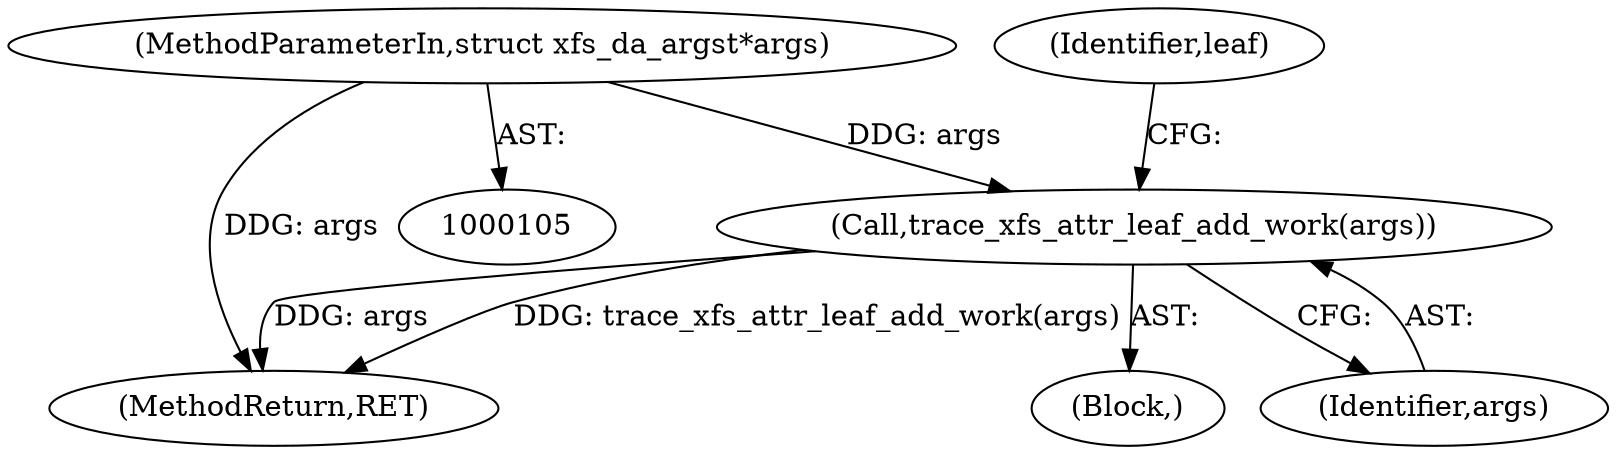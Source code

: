 digraph "0_linux_8275cdd0e7ac550dcce2b3ef6d2fb3b808c1ae59_2@pointer" {
"1000108" [label="(MethodParameterIn,struct xfs_da_args\t*args)"];
"1000118" [label="(Call,trace_xfs_attr_leaf_add_work(args))"];
"1000108" [label="(MethodParameterIn,struct xfs_da_args\t*args)"];
"1000118" [label="(Call,trace_xfs_attr_leaf_add_work(args))"];
"1000121" [label="(Identifier,leaf)"];
"1000662" [label="(MethodReturn,RET)"];
"1000110" [label="(Block,)"];
"1000119" [label="(Identifier,args)"];
"1000108" -> "1000105"  [label="AST: "];
"1000108" -> "1000662"  [label="DDG: args"];
"1000108" -> "1000118"  [label="DDG: args"];
"1000118" -> "1000110"  [label="AST: "];
"1000118" -> "1000119"  [label="CFG: "];
"1000119" -> "1000118"  [label="AST: "];
"1000121" -> "1000118"  [label="CFG: "];
"1000118" -> "1000662"  [label="DDG: trace_xfs_attr_leaf_add_work(args)"];
"1000118" -> "1000662"  [label="DDG: args"];
}
